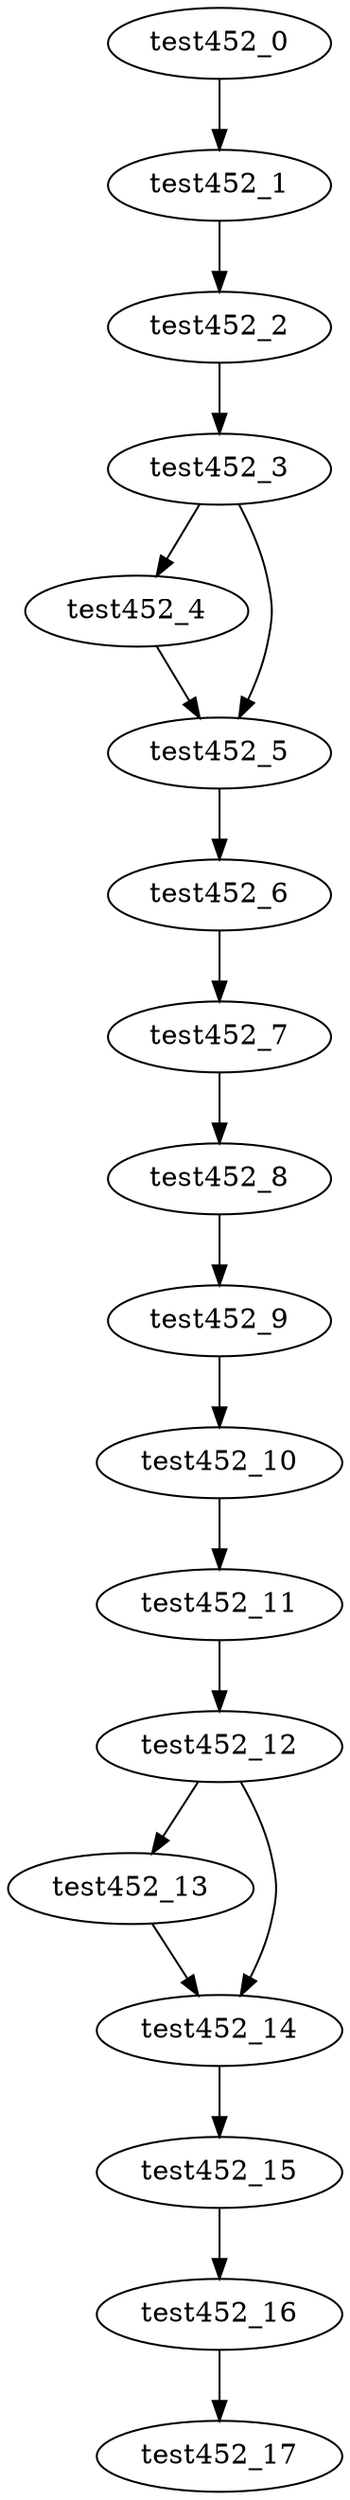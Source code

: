digraph G {
test452_0->test452_1;
test452_1->test452_2;
test452_2->test452_3;
test452_3->test452_4;
test452_3->test452_5;
test452_4->test452_5;
test452_5->test452_6;
test452_6->test452_7;
test452_7->test452_8;
test452_8->test452_9;
test452_9->test452_10;
test452_10->test452_11;
test452_11->test452_12;
test452_12->test452_13;
test452_12->test452_14;
test452_13->test452_14;
test452_14->test452_15;
test452_15->test452_16;
test452_16->test452_17;

}
